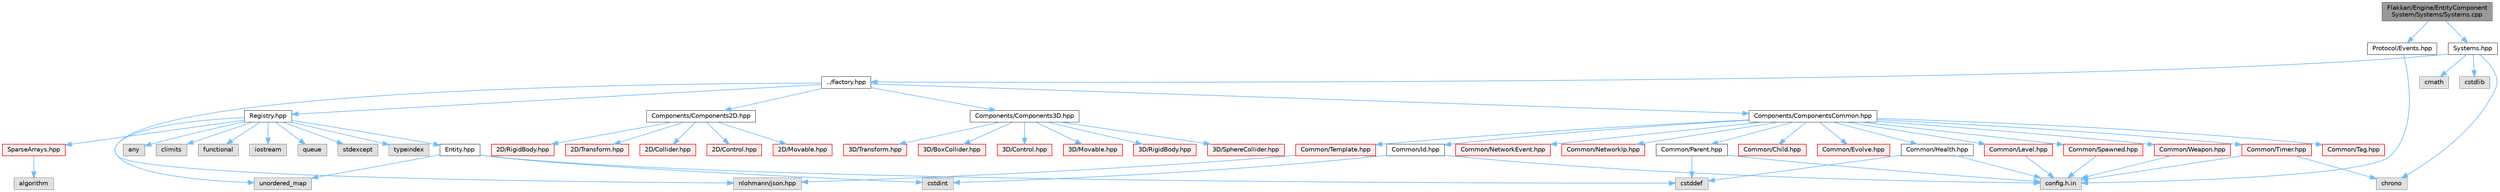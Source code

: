 digraph "Flakkari/Engine/EntityComponentSystem/Systems/Systems.cpp"
{
 // LATEX_PDF_SIZE
  bgcolor="transparent";
  edge [fontname=Helvetica,fontsize=10,labelfontname=Helvetica,labelfontsize=10];
  node [fontname=Helvetica,fontsize=10,shape=box,height=0.2,width=0.4];
  Node1 [id="Node000001",label="Flakkari/Engine/EntityComponent\lSystem/Systems/Systems.cpp",height=0.2,width=0.4,color="gray40", fillcolor="grey60", style="filled", fontcolor="black",tooltip=" "];
  Node1 -> Node2 [id="edge1_Node000001_Node000002",color="steelblue1",style="solid",tooltip=" "];
  Node2 [id="Node000002",label="Systems.hpp",height=0.2,width=0.4,color="grey40", fillcolor="white", style="filled",URL="$d8/d3d/Systems_8hpp.html",tooltip=" "];
  Node2 -> Node3 [id="edge2_Node000002_Node000003",color="steelblue1",style="solid",tooltip=" "];
  Node3 [id="Node000003",label="../Factory.hpp",height=0.2,width=0.4,color="grey40", fillcolor="white", style="filled",URL="$d5/d03/Factory_8hpp.html",tooltip=" "];
  Node3 -> Node4 [id="edge3_Node000003_Node000004",color="steelblue1",style="solid",tooltip=" "];
  Node4 [id="Node000004",label="nlohmann/json.hpp",height=0.2,width=0.4,color="grey60", fillcolor="#E0E0E0", style="filled",tooltip=" "];
  Node3 -> Node5 [id="edge4_Node000003_Node000005",color="steelblue1",style="solid",tooltip=" "];
  Node5 [id="Node000005",label="Registry.hpp",height=0.2,width=0.4,color="grey40", fillcolor="white", style="filled",URL="$db/dd1/Registry_8hpp.html",tooltip=" "];
  Node5 -> Node6 [id="edge5_Node000005_Node000006",color="steelblue1",style="solid",tooltip=" "];
  Node6 [id="Node000006",label="Entity.hpp",height=0.2,width=0.4,color="grey40", fillcolor="white", style="filled",URL="$de/da6/Entity_8hpp.html",tooltip=" "];
  Node6 -> Node7 [id="edge6_Node000006_Node000007",color="steelblue1",style="solid",tooltip=" "];
  Node7 [id="Node000007",label="cstddef",height=0.2,width=0.4,color="grey60", fillcolor="#E0E0E0", style="filled",tooltip=" "];
  Node6 -> Node8 [id="edge7_Node000006_Node000008",color="steelblue1",style="solid",tooltip=" "];
  Node8 [id="Node000008",label="cstdint",height=0.2,width=0.4,color="grey60", fillcolor="#E0E0E0", style="filled",tooltip=" "];
  Node6 -> Node9 [id="edge8_Node000006_Node000009",color="steelblue1",style="solid",tooltip=" "];
  Node9 [id="Node000009",label="unordered_map",height=0.2,width=0.4,color="grey60", fillcolor="#E0E0E0", style="filled",tooltip=" "];
  Node5 -> Node10 [id="edge9_Node000005_Node000010",color="steelblue1",style="solid",tooltip=" "];
  Node10 [id="Node000010",label="SparseArrays.hpp",height=0.2,width=0.4,color="red", fillcolor="#FFF0F0", style="filled",URL="$df/db3/SparseArrays_8hpp.html",tooltip=" "];
  Node10 -> Node11 [id="edge10_Node000010_Node000011",color="steelblue1",style="solid",tooltip=" "];
  Node11 [id="Node000011",label="algorithm",height=0.2,width=0.4,color="grey60", fillcolor="#E0E0E0", style="filled",tooltip=" "];
  Node5 -> Node15 [id="edge11_Node000005_Node000015",color="steelblue1",style="solid",tooltip=" "];
  Node15 [id="Node000015",label="any",height=0.2,width=0.4,color="grey60", fillcolor="#E0E0E0", style="filled",tooltip=" "];
  Node5 -> Node16 [id="edge12_Node000005_Node000016",color="steelblue1",style="solid",tooltip=" "];
  Node16 [id="Node000016",label="climits",height=0.2,width=0.4,color="grey60", fillcolor="#E0E0E0", style="filled",tooltip=" "];
  Node5 -> Node17 [id="edge13_Node000005_Node000017",color="steelblue1",style="solid",tooltip=" "];
  Node17 [id="Node000017",label="functional",height=0.2,width=0.4,color="grey60", fillcolor="#E0E0E0", style="filled",tooltip=" "];
  Node5 -> Node18 [id="edge14_Node000005_Node000018",color="steelblue1",style="solid",tooltip=" "];
  Node18 [id="Node000018",label="iostream",height=0.2,width=0.4,color="grey60", fillcolor="#E0E0E0", style="filled",tooltip=" "];
  Node5 -> Node19 [id="edge15_Node000005_Node000019",color="steelblue1",style="solid",tooltip=" "];
  Node19 [id="Node000019",label="queue",height=0.2,width=0.4,color="grey60", fillcolor="#E0E0E0", style="filled",tooltip=" "];
  Node5 -> Node20 [id="edge16_Node000005_Node000020",color="steelblue1",style="solid",tooltip=" "];
  Node20 [id="Node000020",label="stdexcept",height=0.2,width=0.4,color="grey60", fillcolor="#E0E0E0", style="filled",tooltip=" "];
  Node5 -> Node21 [id="edge17_Node000005_Node000021",color="steelblue1",style="solid",tooltip=" "];
  Node21 [id="Node000021",label="typeindex",height=0.2,width=0.4,color="grey60", fillcolor="#E0E0E0", style="filled",tooltip=" "];
  Node5 -> Node9 [id="edge18_Node000005_Node000009",color="steelblue1",style="solid",tooltip=" "];
  Node3 -> Node22 [id="edge19_Node000003_Node000022",color="steelblue1",style="solid",tooltip=" "];
  Node22 [id="Node000022",label="Components/Components2D.hpp",height=0.2,width=0.4,color="grey40", fillcolor="white", style="filled",URL="$d0/d43/Components2D_8hpp.html",tooltip=" "];
  Node22 -> Node23 [id="edge20_Node000022_Node000023",color="steelblue1",style="solid",tooltip=" "];
  Node23 [id="Node000023",label="2D/Collider.hpp",height=0.2,width=0.4,color="red", fillcolor="#FFF0F0", style="filled",URL="$dd/d5f/Collider_8hpp.html",tooltip=" "];
  Node22 -> Node28 [id="edge21_Node000022_Node000028",color="steelblue1",style="solid",tooltip=" "];
  Node28 [id="Node000028",label="2D/Control.hpp",height=0.2,width=0.4,color="red", fillcolor="#FFF0F0", style="filled",URL="$d5/d59/2D_2Control_8hpp.html",tooltip=" "];
  Node22 -> Node29 [id="edge22_Node000022_Node000029",color="steelblue1",style="solid",tooltip=" "];
  Node29 [id="Node000029",label="2D/Movable.hpp",height=0.2,width=0.4,color="red", fillcolor="#FFF0F0", style="filled",URL="$d6/d02/2D_2Movable_8hpp.html",tooltip=" "];
  Node22 -> Node30 [id="edge23_Node000022_Node000030",color="steelblue1",style="solid",tooltip=" "];
  Node30 [id="Node000030",label="2D/RigidBody.hpp",height=0.2,width=0.4,color="red", fillcolor="#FFF0F0", style="filled",URL="$d9/df7/2D_2RigidBody_8hpp.html",tooltip=" "];
  Node22 -> Node31 [id="edge24_Node000022_Node000031",color="steelblue1",style="solid",tooltip=" "];
  Node31 [id="Node000031",label="2D/Transform.hpp",height=0.2,width=0.4,color="red", fillcolor="#FFF0F0", style="filled",URL="$d2/db8/2D_2Transform_8hpp.html",tooltip=" "];
  Node3 -> Node32 [id="edge25_Node000003_Node000032",color="steelblue1",style="solid",tooltip=" "];
  Node32 [id="Node000032",label="Components/Components3D.hpp",height=0.2,width=0.4,color="grey40", fillcolor="white", style="filled",URL="$df/d72/Components3D_8hpp.html",tooltip=" "];
  Node32 -> Node33 [id="edge26_Node000032_Node000033",color="steelblue1",style="solid",tooltip=" "];
  Node33 [id="Node000033",label="3D/BoxCollider.hpp",height=0.2,width=0.4,color="red", fillcolor="#FFF0F0", style="filled",URL="$d2/df3/BoxCollider_8hpp.html",tooltip=" "];
  Node32 -> Node34 [id="edge27_Node000032_Node000034",color="steelblue1",style="solid",tooltip=" "];
  Node34 [id="Node000034",label="3D/Control.hpp",height=0.2,width=0.4,color="red", fillcolor="#FFF0F0", style="filled",URL="$d2/d89/3D_2Control_8hpp.html",tooltip=" "];
  Node32 -> Node35 [id="edge28_Node000032_Node000035",color="steelblue1",style="solid",tooltip=" "];
  Node35 [id="Node000035",label="3D/Movable.hpp",height=0.2,width=0.4,color="red", fillcolor="#FFF0F0", style="filled",URL="$d6/d80/3D_2Movable_8hpp.html",tooltip=" "];
  Node32 -> Node36 [id="edge29_Node000032_Node000036",color="steelblue1",style="solid",tooltip=" "];
  Node36 [id="Node000036",label="3D/RigidBody.hpp",height=0.2,width=0.4,color="red", fillcolor="#FFF0F0", style="filled",URL="$d9/d45/3D_2RigidBody_8hpp.html",tooltip=" "];
  Node32 -> Node37 [id="edge30_Node000032_Node000037",color="steelblue1",style="solid",tooltip=" "];
  Node37 [id="Node000037",label="3D/SphereCollider.hpp",height=0.2,width=0.4,color="red", fillcolor="#FFF0F0", style="filled",URL="$d5/dd5/SphereCollider_8hpp.html",tooltip=" "];
  Node32 -> Node38 [id="edge31_Node000032_Node000038",color="steelblue1",style="solid",tooltip=" "];
  Node38 [id="Node000038",label="3D/Transform.hpp",height=0.2,width=0.4,color="red", fillcolor="#FFF0F0", style="filled",URL="$dc/d08/3D_2Transform_8hpp.html",tooltip=" "];
  Node3 -> Node39 [id="edge32_Node000003_Node000039",color="steelblue1",style="solid",tooltip=" "];
  Node39 [id="Node000039",label="Components/ComponentsCommon.hpp",height=0.2,width=0.4,color="grey40", fillcolor="white", style="filled",URL="$d1/d37/ComponentsCommon_8hpp.html",tooltip=" "];
  Node39 -> Node40 [id="edge33_Node000039_Node000040",color="steelblue1",style="solid",tooltip=" "];
  Node40 [id="Node000040",label="Common/Child.hpp",height=0.2,width=0.4,color="red", fillcolor="#FFF0F0", style="filled",URL="$d5/d4f/Child_8hpp.html",tooltip=" "];
  Node39 -> Node41 [id="edge34_Node000039_Node000041",color="steelblue1",style="solid",tooltip=" "];
  Node41 [id="Node000041",label="Common/Evolve.hpp",height=0.2,width=0.4,color="red", fillcolor="#FFF0F0", style="filled",URL="$de/dc0/Evolve_8hpp.html",tooltip=" "];
  Node39 -> Node42 [id="edge35_Node000039_Node000042",color="steelblue1",style="solid",tooltip=" "];
  Node42 [id="Node000042",label="Common/Health.hpp",height=0.2,width=0.4,color="grey40", fillcolor="white", style="filled",URL="$d6/d38/Health_8hpp.html",tooltip=" "];
  Node42 -> Node7 [id="edge36_Node000042_Node000007",color="steelblue1",style="solid",tooltip=" "];
  Node42 -> Node26 [id="edge37_Node000042_Node000026",color="steelblue1",style="solid",tooltip=" "];
  Node26 [id="Node000026",label="config.h.in",height=0.2,width=0.4,color="grey60", fillcolor="#E0E0E0", style="filled",tooltip=" "];
  Node39 -> Node43 [id="edge38_Node000039_Node000043",color="steelblue1",style="solid",tooltip=" "];
  Node43 [id="Node000043",label="Common/Id.hpp",height=0.2,width=0.4,color="grey40", fillcolor="white", style="filled",URL="$d0/dbe/Id_8hpp.html",tooltip=" "];
  Node43 -> Node8 [id="edge39_Node000043_Node000008",color="steelblue1",style="solid",tooltip=" "];
  Node43 -> Node26 [id="edge40_Node000043_Node000026",color="steelblue1",style="solid",tooltip=" "];
  Node39 -> Node44 [id="edge41_Node000039_Node000044",color="steelblue1",style="solid",tooltip=" "];
  Node44 [id="Node000044",label="Common/Level.hpp",height=0.2,width=0.4,color="red", fillcolor="#FFF0F0", style="filled",URL="$da/d93/Level_8hpp.html",tooltip=" "];
  Node44 -> Node26 [id="edge42_Node000044_Node000026",color="steelblue1",style="solid",tooltip=" "];
  Node39 -> Node46 [id="edge43_Node000039_Node000046",color="steelblue1",style="solid",tooltip=" "];
  Node46 [id="Node000046",label="Common/Parent.hpp",height=0.2,width=0.4,color="grey40", fillcolor="white", style="filled",URL="$db/d14/Parent_8hpp.html",tooltip=" "];
  Node46 -> Node7 [id="edge44_Node000046_Node000007",color="steelblue1",style="solid",tooltip=" "];
  Node46 -> Node26 [id="edge45_Node000046_Node000026",color="steelblue1",style="solid",tooltip=" "];
  Node39 -> Node47 [id="edge46_Node000039_Node000047",color="steelblue1",style="solid",tooltip=" "];
  Node47 [id="Node000047",label="Common/Spawned.hpp",height=0.2,width=0.4,color="red", fillcolor="#FFF0F0", style="filled",URL="$d8/dca/Spawned_8hpp.html",tooltip=" "];
  Node47 -> Node26 [id="edge47_Node000047_Node000026",color="steelblue1",style="solid",tooltip=" "];
  Node39 -> Node48 [id="edge48_Node000039_Node000048",color="steelblue1",style="solid",tooltip=" "];
  Node48 [id="Node000048",label="Common/Tag.hpp",height=0.2,width=0.4,color="red", fillcolor="#FFF0F0", style="filled",URL="$d0/d5a/Tag_8hpp.html",tooltip=" "];
  Node39 -> Node49 [id="edge49_Node000039_Node000049",color="steelblue1",style="solid",tooltip=" "];
  Node49 [id="Node000049",label="Common/Template.hpp",height=0.2,width=0.4,color="red", fillcolor="#FFF0F0", style="filled",URL="$df/da8/Template_8hpp.html",tooltip=" "];
  Node49 -> Node4 [id="edge50_Node000049_Node000004",color="steelblue1",style="solid",tooltip=" "];
  Node39 -> Node50 [id="edge51_Node000039_Node000050",color="steelblue1",style="solid",tooltip=" "];
  Node50 [id="Node000050",label="Common/Timer.hpp",height=0.2,width=0.4,color="red", fillcolor="#FFF0F0", style="filled",URL="$d8/dbf/Timer_8hpp.html",tooltip=" "];
  Node50 -> Node51 [id="edge52_Node000050_Node000051",color="steelblue1",style="solid",tooltip=" "];
  Node51 [id="Node000051",label="chrono",height=0.2,width=0.4,color="grey60", fillcolor="#E0E0E0", style="filled",tooltip=" "];
  Node50 -> Node26 [id="edge53_Node000050_Node000026",color="steelblue1",style="solid",tooltip=" "];
  Node39 -> Node52 [id="edge54_Node000039_Node000052",color="steelblue1",style="solid",tooltip=" "];
  Node52 [id="Node000052",label="Common/Weapon.hpp",height=0.2,width=0.4,color="red", fillcolor="#FFF0F0", style="filled",URL="$dd/d7d/Weapon_8hpp.html",tooltip=" "];
  Node52 -> Node26 [id="edge55_Node000052_Node000026",color="steelblue1",style="solid",tooltip=" "];
  Node39 -> Node53 [id="edge56_Node000039_Node000053",color="steelblue1",style="solid",tooltip=" "];
  Node53 [id="Node000053",label="Common/NetworkEvent.hpp",height=0.2,width=0.4,color="red", fillcolor="#FFF0F0", style="filled",URL="$da/daf/NetworkEvent_8hpp.html",tooltip=" "];
  Node39 -> Node54 [id="edge57_Node000039_Node000054",color="steelblue1",style="solid",tooltip=" "];
  Node54 [id="Node000054",label="Common/NetworkIp.hpp",height=0.2,width=0.4,color="red", fillcolor="#FFF0F0", style="filled",URL="$d6/d65/NetworkIp_8hpp.html",tooltip=" "];
  Node2 -> Node51 [id="edge58_Node000002_Node000051",color="steelblue1",style="solid",tooltip=" "];
  Node2 -> Node25 [id="edge59_Node000002_Node000025",color="steelblue1",style="solid",tooltip=" "];
  Node25 [id="Node000025",label="cmath",height=0.2,width=0.4,color="grey60", fillcolor="#E0E0E0", style="filled",tooltip=" "];
  Node2 -> Node55 [id="edge60_Node000002_Node000055",color="steelblue1",style="solid",tooltip=" "];
  Node55 [id="Node000055",label="cstdlib",height=0.2,width=0.4,color="grey60", fillcolor="#E0E0E0", style="filled",tooltip=" "];
  Node1 -> Node56 [id="edge61_Node000001_Node000056",color="steelblue1",style="solid",tooltip=" "];
  Node56 [id="Node000056",label="Protocol/Events.hpp",height=0.2,width=0.4,color="grey40", fillcolor="white", style="filled",URL="$d0/d4e/Events_8hpp.html",tooltip=" "];
  Node56 -> Node26 [id="edge62_Node000056_Node000026",color="steelblue1",style="solid",tooltip=" "];
}
